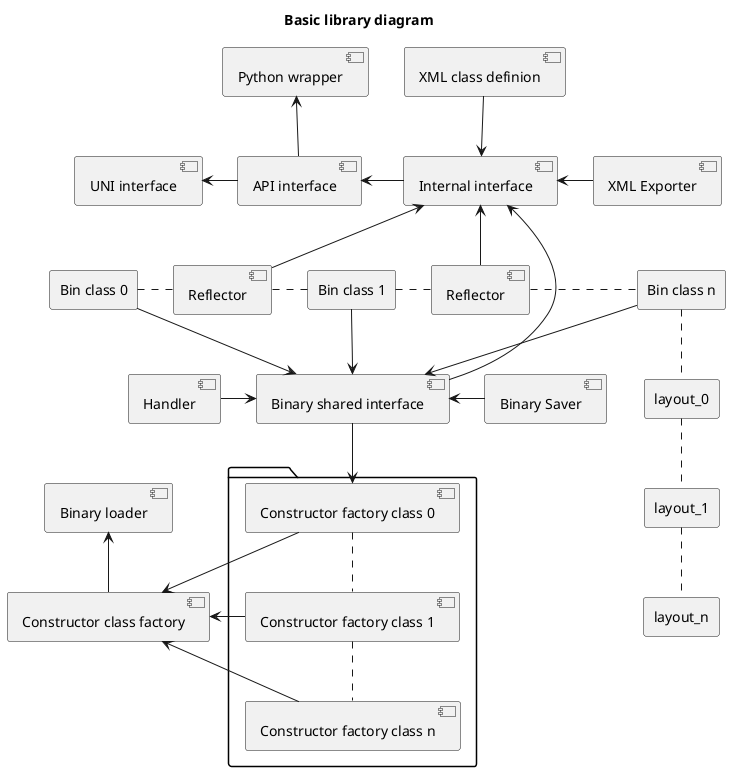 @startuml diag
title Basic library diagram

[API interface] as api
[Internal interface] as int
[Binary shared interface] as bin
[XML class definion] as xml

rectangle "Bin class 0" as bc0
rectangle "Bin class 1" as bc1
rectangle "Bin class n" as bcn
rectangle layout_0
rectangle layout_1
rectangle layout_n

bcn .down. layout_0
layout_0 .. layout_1
layout_1 .. layout_n

[Reflector] as rf0
[Reflector] as rf1

[UNI interface] <- api
[Python wrapper] <-- api
api <- int
xml --> int
int <- bin
int <- [XML Exporter]

bc0 --> bin
bc1 --> bin
bcn --> bin

bin <- [Binary Saver]
[Handler] -> bin
int <-- rf0
int <-- rf1
bc0 . rf0
rf0 . bc1
bc1 . rf1
rf1 . bcn

package {
    [Constructor factory class 0] as cf0
    [Constructor factory class 1] as cf1
    [Constructor factory class n] as cfn
}
[Constructor class factory] as ccf

bin --> cf0
cf0 .. cf1
cf1 .. cfn

cf0 --> ccf
ccf <-- cfn
ccf <- cf1

[Binary loader] as ld

ld <-- ccf

@enduml
